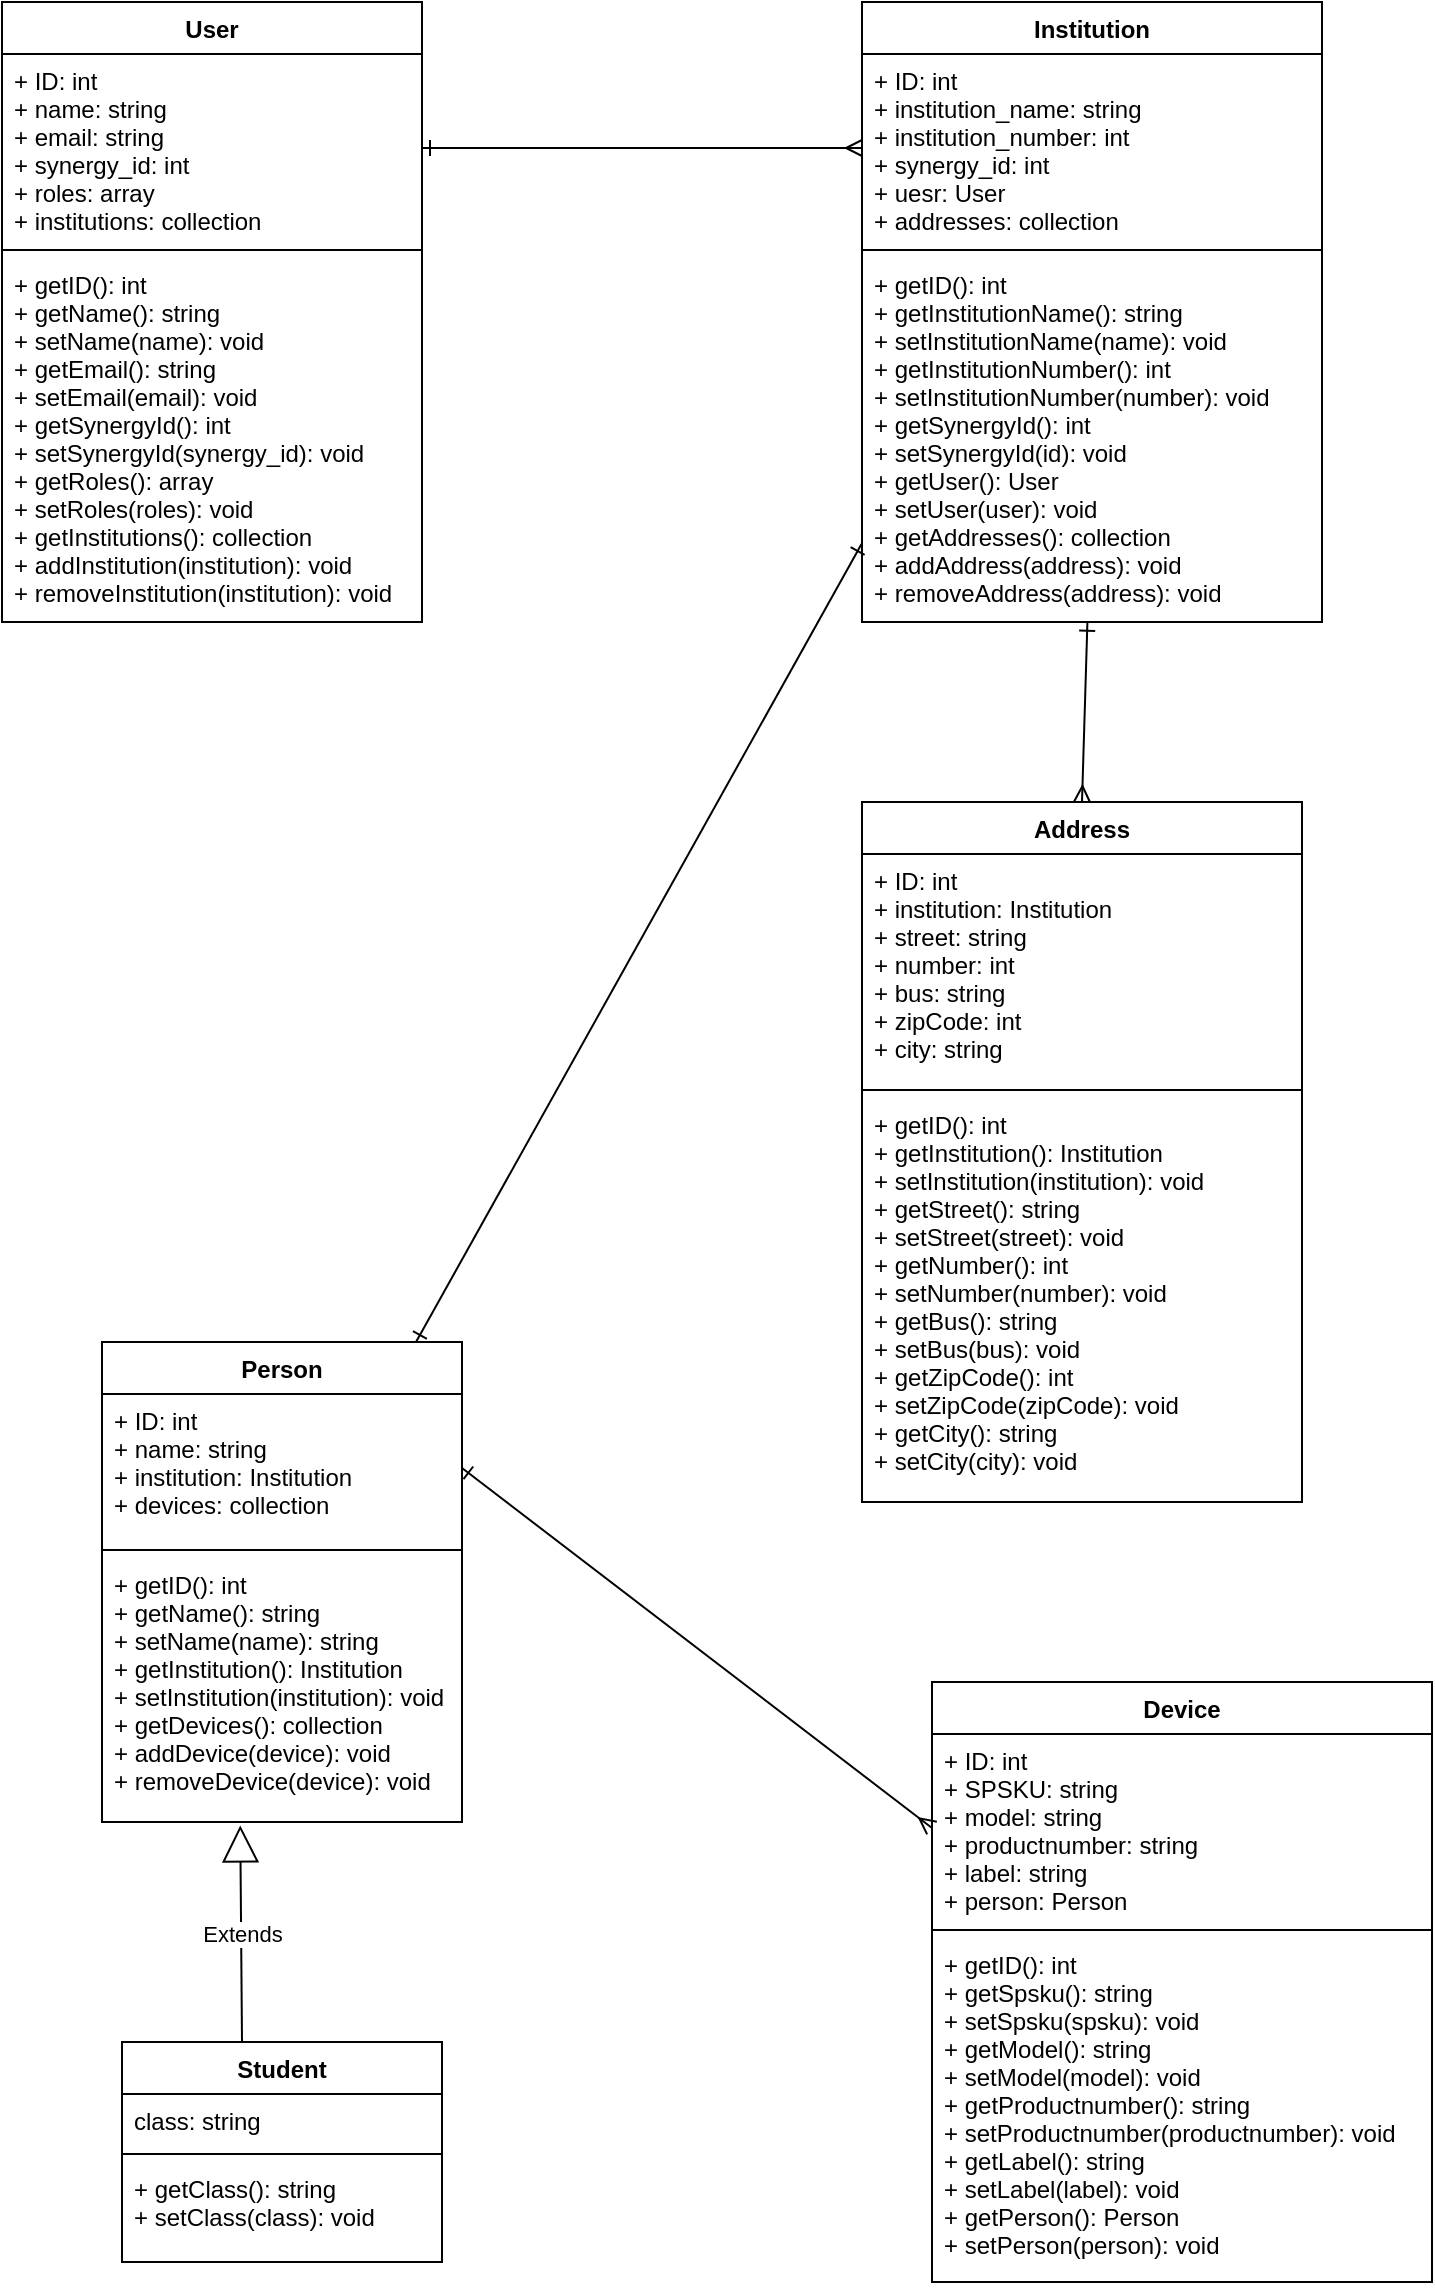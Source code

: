 <mxfile>
    <diagram id="P_sip-nmycjDTOphl6pn" name="m4s_model">
        <mxGraphModel dx="704" dy="498" grid="1" gridSize="10" guides="1" tooltips="1" connect="1" arrows="1" fold="1" page="1" pageScale="1" pageWidth="827" pageHeight="1169" math="0" shadow="0">
            <root>
                <mxCell id="0"/>
                <mxCell id="1" parent="0"/>
                <mxCell id="91" value="User" style="swimlane;fontStyle=1;align=center;verticalAlign=top;childLayout=stackLayout;horizontal=1;startSize=26;horizontalStack=0;resizeParent=1;resizeParentMax=0;resizeLast=0;collapsible=1;marginBottom=0;" vertex="1" parent="1">
                    <mxGeometry x="20" y="10" width="210" height="310" as="geometry"/>
                </mxCell>
                <mxCell id="92" value="+ ID: int&#10;+ name: string&#10;+ email: string&#10;+ synergy_id: int&#10;+ roles: array&#10;+ institutions: collection" style="text;strokeColor=none;fillColor=none;align=left;verticalAlign=top;spacingLeft=4;spacingRight=4;overflow=hidden;rotatable=0;points=[[0,0.5],[1,0.5]];portConstraint=eastwest;" vertex="1" parent="91">
                    <mxGeometry y="26" width="210" height="94" as="geometry"/>
                </mxCell>
                <mxCell id="93" value="" style="line;strokeWidth=1;fillColor=none;align=left;verticalAlign=middle;spacingTop=-1;spacingLeft=3;spacingRight=3;rotatable=0;labelPosition=right;points=[];portConstraint=eastwest;" vertex="1" parent="91">
                    <mxGeometry y="120" width="210" height="8" as="geometry"/>
                </mxCell>
                <mxCell id="94" value="+ getID(): int&#10;+ getName(): string&#10;+ setName(name): void&#10;+ getEmail(): string&#10;+ setEmail(email): void&#10;+ getSynergyId(): int&#10;+ setSynergyId(synergy_id): void&#10;+ getRoles(): array&#10;+ setRoles(roles): void&#10;+ getInstitutions(): collection&#10;+ addInstitution(institution): void&#10;+ removeInstitution(institution): void" style="text;strokeColor=none;fillColor=none;align=left;verticalAlign=top;spacingLeft=4;spacingRight=4;overflow=hidden;rotatable=0;points=[[0,0.5],[1,0.5]];portConstraint=eastwest;" vertex="1" parent="91">
                    <mxGeometry y="128" width="210" height="182" as="geometry"/>
                </mxCell>
                <mxCell id="95" value="Institution" style="swimlane;fontStyle=1;align=center;verticalAlign=top;childLayout=stackLayout;horizontal=1;startSize=26;horizontalStack=0;resizeParent=1;resizeParentMax=0;resizeLast=0;collapsible=1;marginBottom=0;" vertex="1" parent="1">
                    <mxGeometry x="450" y="10" width="230" height="310" as="geometry"/>
                </mxCell>
                <mxCell id="96" value="+ ID: int&#10;+ institution_name: string&#10;+ institution_number: int&#10;+ synergy_id: int&#10;+ uesr: User&#10;+ addresses: collection" style="text;strokeColor=none;fillColor=none;align=left;verticalAlign=top;spacingLeft=4;spacingRight=4;overflow=hidden;rotatable=0;points=[[0,0.5],[1,0.5]];portConstraint=eastwest;" vertex="1" parent="95">
                    <mxGeometry y="26" width="230" height="94" as="geometry"/>
                </mxCell>
                <mxCell id="97" value="" style="line;strokeWidth=1;fillColor=none;align=left;verticalAlign=middle;spacingTop=-1;spacingLeft=3;spacingRight=3;rotatable=0;labelPosition=right;points=[];portConstraint=eastwest;" vertex="1" parent="95">
                    <mxGeometry y="120" width="230" height="8" as="geometry"/>
                </mxCell>
                <mxCell id="98" value="+ getID(): int&#10;+ getInstitutionName(): string&#10;+ setInstitutionName(name): void&#10;+ getInstitutionNumber(): int&#10;+ setInstitutionNumber(number): void&#10;+ getSynergyId(): int&#10;+ setSynergyId(id): void&#10;+ getUser(): User&#10;+ setUser(user): void&#10;+ getAddresses(): collection&#10;+ addAddress(address): void&#10;+ removeAddress(address): void" style="text;strokeColor=none;fillColor=none;align=left;verticalAlign=top;spacingLeft=4;spacingRight=4;overflow=hidden;rotatable=0;points=[[0,0.5],[1,0.5]];portConstraint=eastwest;" vertex="1" parent="95">
                    <mxGeometry y="128" width="230" height="182" as="geometry"/>
                </mxCell>
                <mxCell id="113" style="rounded=0;orthogonalLoop=1;jettySize=auto;html=1;exitX=0.5;exitY=0;exitDx=0;exitDy=0;entryX=0.49;entryY=1.002;entryDx=0;entryDy=0;entryPerimeter=0;startArrow=ERmany;startFill=0;endArrow=ERone;endFill=0;" edge="1" parent="1" source="106" target="98">
                    <mxGeometry relative="1" as="geometry"/>
                </mxCell>
                <mxCell id="106" value="Address" style="swimlane;fontStyle=1;align=center;verticalAlign=top;childLayout=stackLayout;horizontal=1;startSize=26;horizontalStack=0;resizeParent=1;resizeParentMax=0;resizeLast=0;collapsible=1;marginBottom=0;" vertex="1" parent="1">
                    <mxGeometry x="450" y="410" width="220" height="350" as="geometry"/>
                </mxCell>
                <mxCell id="107" value="+ ID: int&#10;+ institution: Institution&#10;+ street: string&#10;+ number: int&#10;+ bus: string&#10;+ zipCode: int&#10;+ city: string" style="text;strokeColor=none;fillColor=none;align=left;verticalAlign=top;spacingLeft=4;spacingRight=4;overflow=hidden;rotatable=0;points=[[0,0.5],[1,0.5]];portConstraint=eastwest;" vertex="1" parent="106">
                    <mxGeometry y="26" width="220" height="114" as="geometry"/>
                </mxCell>
                <mxCell id="108" value="" style="line;strokeWidth=1;fillColor=none;align=left;verticalAlign=middle;spacingTop=-1;spacingLeft=3;spacingRight=3;rotatable=0;labelPosition=right;points=[];portConstraint=eastwest;" vertex="1" parent="106">
                    <mxGeometry y="140" width="220" height="8" as="geometry"/>
                </mxCell>
                <mxCell id="109" value="+ getID(): int&#10;+ getInstitution(): Institution&#10;+ setInstitution(institution): void&#10;+ getStreet(): string&#10;+ setStreet(street): void&#10;+ getNumber(): int&#10;+ setNumber(number): void&#10;+ getBus(): string&#10;+ setBus(bus): void&#10;+ getZipCode(): int&#10;+ setZipCode(zipCode): void&#10;+ getCity(): string&#10;+ setCity(city): void" style="text;strokeColor=none;fillColor=none;align=left;verticalAlign=top;spacingLeft=4;spacingRight=4;overflow=hidden;rotatable=0;points=[[0,0.5],[1,0.5]];portConstraint=eastwest;" vertex="1" parent="106">
                    <mxGeometry y="148" width="220" height="202" as="geometry"/>
                </mxCell>
                <mxCell id="114" style="edgeStyle=orthogonalEdgeStyle;rounded=0;orthogonalLoop=1;jettySize=auto;html=1;exitX=0;exitY=0.5;exitDx=0;exitDy=0;entryX=1;entryY=0.5;entryDx=0;entryDy=0;startArrow=ERmany;startFill=0;endArrow=ERone;endFill=0;" edge="1" parent="1" source="96" target="92">
                    <mxGeometry relative="1" as="geometry"/>
                </mxCell>
                <mxCell id="123" style="edgeStyle=none;rounded=0;orthogonalLoop=1;jettySize=auto;html=1;entryX=-0.001;entryY=0.786;entryDx=0;entryDy=0;entryPerimeter=0;startArrow=ERone;startFill=0;endArrow=ERone;endFill=0;" edge="1" parent="1" source="119" target="98">
                    <mxGeometry relative="1" as="geometry"/>
                </mxCell>
                <mxCell id="119" value="Person" style="swimlane;fontStyle=1;align=center;verticalAlign=top;childLayout=stackLayout;horizontal=1;startSize=26;horizontalStack=0;resizeParent=1;resizeParentMax=0;resizeLast=0;collapsible=1;marginBottom=0;" vertex="1" parent="1">
                    <mxGeometry x="70" y="680" width="180" height="240" as="geometry"/>
                </mxCell>
                <mxCell id="120" value="+ ID: int&#10;+ name: string&#10;+ institution: Institution&#10;+ devices: collection" style="text;strokeColor=none;fillColor=none;align=left;verticalAlign=top;spacingLeft=4;spacingRight=4;overflow=hidden;rotatable=0;points=[[0,0.5],[1,0.5]];portConstraint=eastwest;" vertex="1" parent="119">
                    <mxGeometry y="26" width="180" height="74" as="geometry"/>
                </mxCell>
                <mxCell id="121" value="" style="line;strokeWidth=1;fillColor=none;align=left;verticalAlign=middle;spacingTop=-1;spacingLeft=3;spacingRight=3;rotatable=0;labelPosition=right;points=[];portConstraint=eastwest;" vertex="1" parent="119">
                    <mxGeometry y="100" width="180" height="8" as="geometry"/>
                </mxCell>
                <mxCell id="122" value="+ getID(): int&#10;+ getName(): string&#10;+ setName(name): string&#10;+ getInstitution(): Institution&#10;+ setInstitution(institution): void&#10;+ getDevices(): collection&#10;+ addDevice(device): void&#10;+ removeDevice(device): void" style="text;strokeColor=none;fillColor=none;align=left;verticalAlign=top;spacingLeft=4;spacingRight=4;overflow=hidden;rotatable=0;points=[[0,0.5],[1,0.5]];portConstraint=eastwest;" vertex="1" parent="119">
                    <mxGeometry y="108" width="180" height="132" as="geometry"/>
                </mxCell>
                <mxCell id="124" value="Student" style="swimlane;fontStyle=1;align=center;verticalAlign=top;childLayout=stackLayout;horizontal=1;startSize=26;horizontalStack=0;resizeParent=1;resizeParentMax=0;resizeLast=0;collapsible=1;marginBottom=0;" vertex="1" parent="1">
                    <mxGeometry x="80" y="1030" width="160" height="110" as="geometry"/>
                </mxCell>
                <mxCell id="125" value="class: string" style="text;strokeColor=none;fillColor=none;align=left;verticalAlign=top;spacingLeft=4;spacingRight=4;overflow=hidden;rotatable=0;points=[[0,0.5],[1,0.5]];portConstraint=eastwest;" vertex="1" parent="124">
                    <mxGeometry y="26" width="160" height="26" as="geometry"/>
                </mxCell>
                <mxCell id="126" value="" style="line;strokeWidth=1;fillColor=none;align=left;verticalAlign=middle;spacingTop=-1;spacingLeft=3;spacingRight=3;rotatable=0;labelPosition=right;points=[];portConstraint=eastwest;" vertex="1" parent="124">
                    <mxGeometry y="52" width="160" height="8" as="geometry"/>
                </mxCell>
                <mxCell id="127" value="+ getClass(): string&#10;+ setClass(class): void" style="text;strokeColor=none;fillColor=none;align=left;verticalAlign=top;spacingLeft=4;spacingRight=4;overflow=hidden;rotatable=0;points=[[0,0.5],[1,0.5]];portConstraint=eastwest;" vertex="1" parent="124">
                    <mxGeometry y="60" width="160" height="50" as="geometry"/>
                </mxCell>
                <mxCell id="129" value="Extends" style="endArrow=block;endSize=16;endFill=0;html=1;exitX=0.375;exitY=0;exitDx=0;exitDy=0;exitPerimeter=0;entryX=0.384;entryY=1.013;entryDx=0;entryDy=0;entryPerimeter=0;" edge="1" parent="1" source="124" target="122">
                    <mxGeometry width="160" relative="1" as="geometry">
                        <mxPoint x="130" y="1020" as="sourcePoint"/>
                        <mxPoint x="290" y="1020" as="targetPoint"/>
                    </mxGeometry>
                </mxCell>
                <mxCell id="130" value="Device" style="swimlane;fontStyle=1;align=center;verticalAlign=top;childLayout=stackLayout;horizontal=1;startSize=26;horizontalStack=0;resizeParent=1;resizeParentMax=0;resizeLast=0;collapsible=1;marginBottom=0;" vertex="1" parent="1">
                    <mxGeometry x="485" y="850" width="250" height="300" as="geometry"/>
                </mxCell>
                <mxCell id="131" value="+ ID: int&#10;+ SPSKU: string&#10;+ model: string&#10;+ productnumber: string&#10;+ label: string&#10;+ person: Person" style="text;strokeColor=none;fillColor=none;align=left;verticalAlign=top;spacingLeft=4;spacingRight=4;overflow=hidden;rotatable=0;points=[[0,0.5],[1,0.5]];portConstraint=eastwest;" vertex="1" parent="130">
                    <mxGeometry y="26" width="250" height="94" as="geometry"/>
                </mxCell>
                <mxCell id="132" value="" style="line;strokeWidth=1;fillColor=none;align=left;verticalAlign=middle;spacingTop=-1;spacingLeft=3;spacingRight=3;rotatable=0;labelPosition=right;points=[];portConstraint=eastwest;" vertex="1" parent="130">
                    <mxGeometry y="120" width="250" height="8" as="geometry"/>
                </mxCell>
                <mxCell id="133" value="+ getID(): int&#10;+ getSpsku(): string&#10;+ setSpsku(spsku): void&#10;+ getModel(): string&#10;+ setModel(model): void&#10;+ getProductnumber(): string&#10;+ setProductnumber(productnumber): void&#10;+ getLabel(): string&#10;+ setLabel(label): void&#10;+ getPerson(): Person&#10;+ setPerson(person): void" style="text;strokeColor=none;fillColor=none;align=left;verticalAlign=top;spacingLeft=4;spacingRight=4;overflow=hidden;rotatable=0;points=[[0,0.5],[1,0.5]];portConstraint=eastwest;" vertex="1" parent="130">
                    <mxGeometry y="128" width="250" height="172" as="geometry"/>
                </mxCell>
                <mxCell id="134" style="edgeStyle=none;rounded=0;orthogonalLoop=1;jettySize=auto;html=1;entryX=0;entryY=0.5;entryDx=0;entryDy=0;startArrow=ERone;startFill=0;endArrow=ERmany;endFill=0;exitX=1;exitY=0.5;exitDx=0;exitDy=0;" edge="1" parent="1" source="120" target="131">
                    <mxGeometry relative="1" as="geometry"/>
                </mxCell>
            </root>
        </mxGraphModel>
    </diagram>
</mxfile>